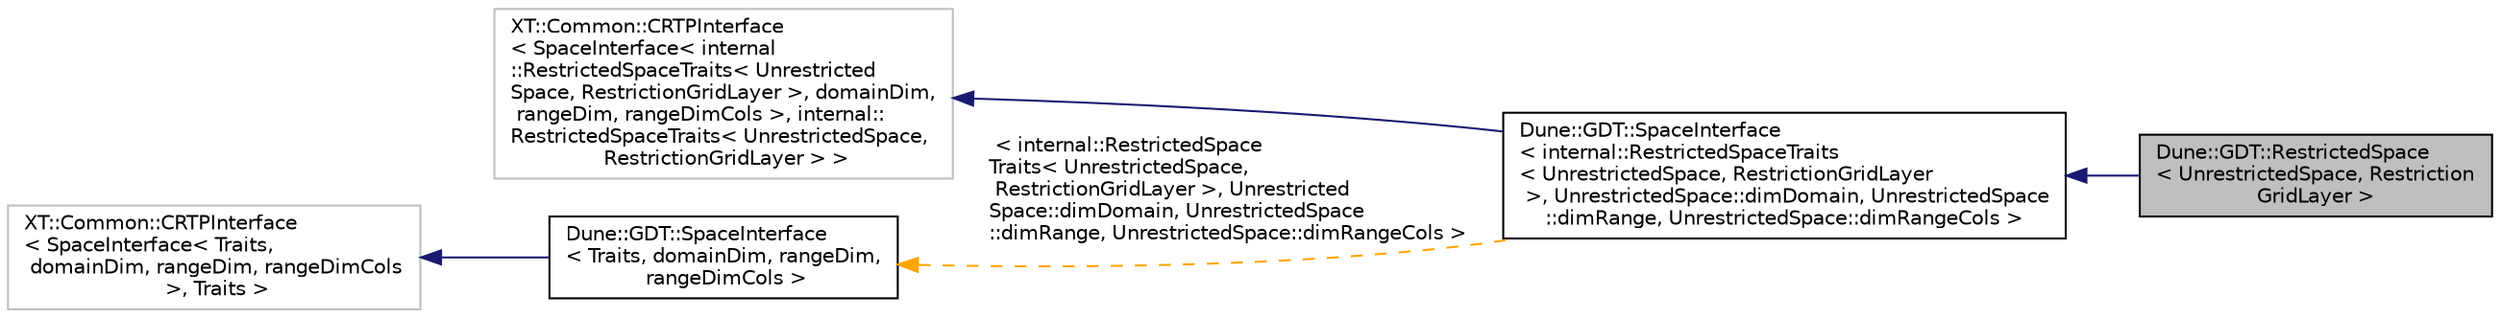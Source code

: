 digraph "Dune::GDT::RestrictedSpace&lt; UnrestrictedSpace, RestrictionGridLayer &gt;"
{
  edge [fontname="Helvetica",fontsize="10",labelfontname="Helvetica",labelfontsize="10"];
  node [fontname="Helvetica",fontsize="10",shape=record];
  rankdir="LR";
  Node0 [label="Dune::GDT::RestrictedSpace\l\< UnrestrictedSpace, Restriction\lGridLayer \>",height=0.2,width=0.4,color="black", fillcolor="grey75", style="filled", fontcolor="black"];
  Node1 -> Node0 [dir="back",color="midnightblue",fontsize="10",style="solid",fontname="Helvetica"];
  Node1 [label="Dune::GDT::SpaceInterface\l\< internal::RestrictedSpaceTraits\l\< UnrestrictedSpace, RestrictionGridLayer\l \>, UnrestrictedSpace::dimDomain, UnrestrictedSpace\l::dimRange, UnrestrictedSpace::dimRangeCols \>",height=0.2,width=0.4,color="black", fillcolor="white", style="filled",URL="$a02721.html"];
  Node2 -> Node1 [dir="back",color="midnightblue",fontsize="10",style="solid",fontname="Helvetica"];
  Node2 [label="XT::Common::CRTPInterface\l\< SpaceInterface\< internal\l::RestrictedSpaceTraits\< Unrestricted\lSpace, RestrictionGridLayer \>, domainDim,\l rangeDim, rangeDimCols \>, internal::\lRestrictedSpaceTraits\< UnrestrictedSpace,\l RestrictionGridLayer \> \>",height=0.2,width=0.4,color="grey75", fillcolor="white", style="filled"];
  Node3 -> Node1 [dir="back",color="orange",fontsize="10",style="dashed",label=" \< internal::RestrictedSpace\lTraits\< UnrestrictedSpace,\l RestrictionGridLayer \>, Unrestricted\lSpace::dimDomain, UnrestrictedSpace\l::dimRange, UnrestrictedSpace::dimRangeCols \>" ,fontname="Helvetica"];
  Node3 [label="Dune::GDT::SpaceInterface\l\< Traits, domainDim, rangeDim,\l rangeDimCols \>",height=0.2,width=0.4,color="black", fillcolor="white", style="filled",URL="$a02721.html"];
  Node4 -> Node3 [dir="back",color="midnightblue",fontsize="10",style="solid",fontname="Helvetica"];
  Node4 [label="XT::Common::CRTPInterface\l\< SpaceInterface\< Traits,\l domainDim, rangeDim, rangeDimCols\l \>, Traits \>",height=0.2,width=0.4,color="grey75", fillcolor="white", style="filled"];
}

